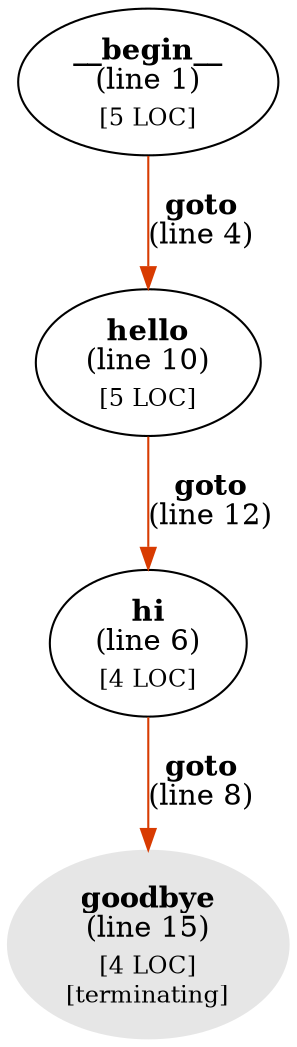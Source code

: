 digraph g {
"__begin__" [label=<<b>__begin__</b><br/>(line 1)<br/><sub>[5 LOC]</sub>>]
"__begin__" -> "hello" [label=<<b>goto</b><br />(line 4)>,color="#d83b01"]
"goodbye" [color="#e6e6e6",style=filled,label=<<b>goodbye</b><br/>(line 15)<br/><sub>[4 LOC]</sub><br/><sub>[terminating]</sub>>]
"hello" [label=<<b>hello</b><br/>(line 10)<br/><sub>[5 LOC]</sub>>]
"hello" -> "hi" [label=<<b>goto</b><br />(line 12)>,color="#d83b01"]
"hi" [label=<<b>hi</b><br/>(line 6)<br/><sub>[4 LOC]</sub>>]
"hi" -> "goodbye" [label=<<b>goto</b><br />(line 8)>,color="#d83b01"]
}

